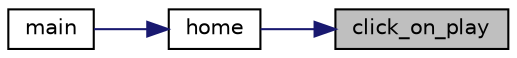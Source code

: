digraph "click_on_play"
{
 // LATEX_PDF_SIZE
  edge [fontname="Helvetica",fontsize="10",labelfontname="Helvetica",labelfontsize="10"];
  node [fontname="Helvetica",fontsize="10",shape=record];
  rankdir="RL";
  Node1 [label="click_on_play",height=0.2,width=0.4,color="black", fillcolor="grey75", style="filled", fontcolor="black",tooltip="Function that check if the user click on the play button."];
  Node1 -> Node2 [dir="back",color="midnightblue",fontsize="10",style="solid",fontname="Helvetica"];
  Node2 [label="home",height=0.2,width=0.4,color="black", fillcolor="white", style="filled",URL="$main_8c.html#a0da5d9617e961b8c9430815ce7dba80f",tooltip="Function that launch the home screen."];
  Node2 -> Node3 [dir="back",color="midnightblue",fontsize="10",style="solid",fontname="Helvetica"];
  Node3 [label="main",height=0.2,width=0.4,color="black", fillcolor="white", style="filled",URL="$main_8c.html#abf9e6b7e6f15df4b525a2e7705ba3089",tooltip="Main function of the project contain the game loop."];
}
